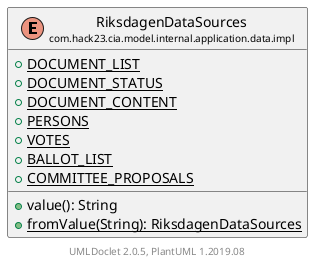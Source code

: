@startuml
    set namespaceSeparator none
    hide empty fields
    hide empty methods

    enum "<size:14>RiksdagenDataSources\n<size:10>com.hack23.cia.model.internal.application.data.impl" as com.hack23.cia.model.internal.application.data.impl.RiksdagenDataSources [[RiksdagenDataSources.html]] {
        {static} +DOCUMENT_LIST
        {static} +DOCUMENT_STATUS
        {static} +DOCUMENT_CONTENT
        {static} +PERSONS
        {static} +VOTES
        {static} +BALLOT_LIST
        {static} +COMMITTEE_PROPOSALS
        +value(): String
        {static} +fromValue(String): RiksdagenDataSources
    }

    center footer UMLDoclet 2.0.5, PlantUML 1.2019.08
@enduml

